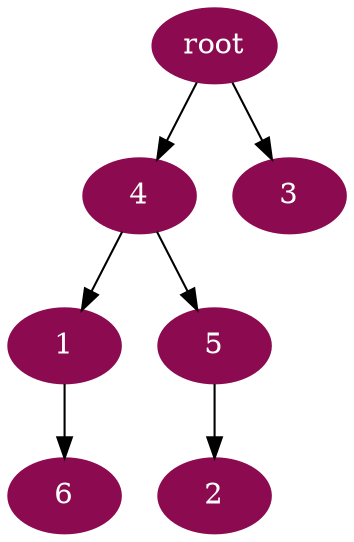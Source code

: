 digraph G {
node [color=deeppink4, style=filled, fontcolor=white];
4 -> 1;
5 -> 2;
"root" -> 3;
"root" -> 4;
4 -> 5;
1 -> 6;
}
